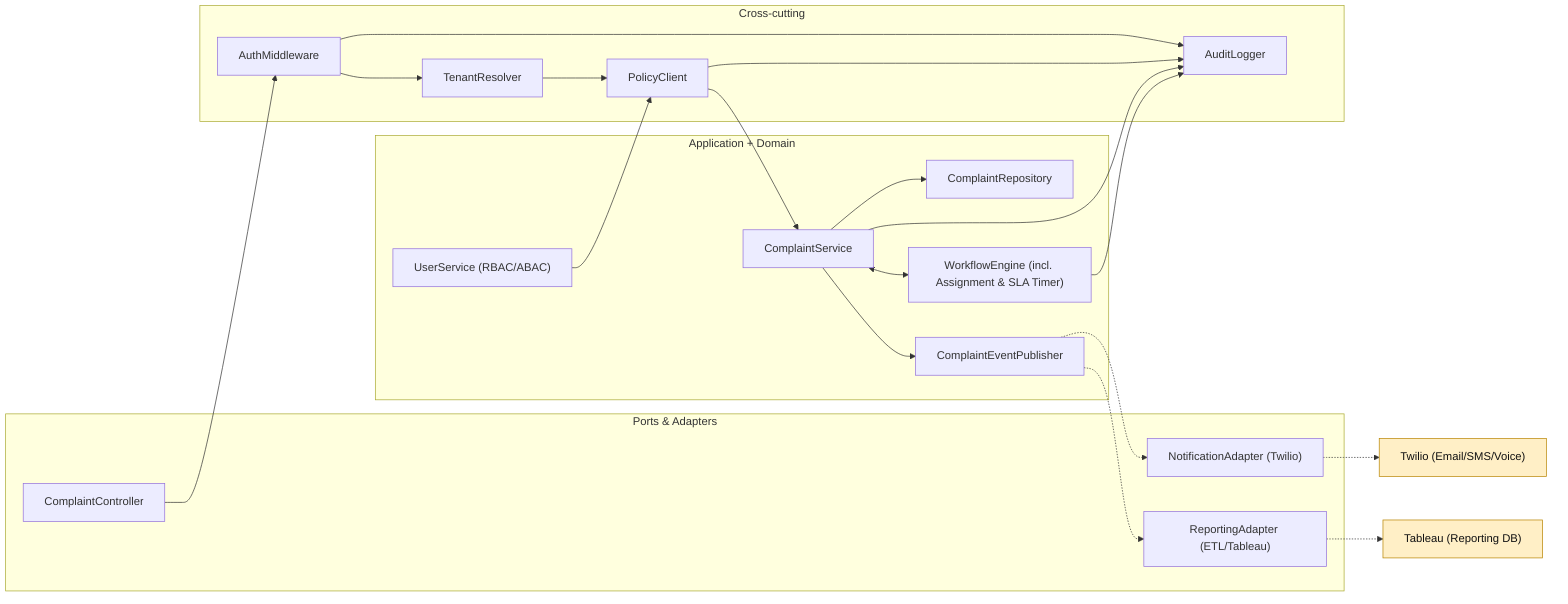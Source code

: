 flowchart LR
  %% =========================
  %% SCOPE: Inside CMS Core
  %% =========================

  %% --- Adapters (inbound + outbound) ---
  subgraph Adapters["Ports & Adapters"]
    ComplCtrl["ComplaintController"]
    NotifAdapter["NotificationAdapter (Twilio)"]
    ReportAdapter["ReportingAdapter (ETL/Tableau)"]
  end

  %% --- Cross-cutting concerns ---
  subgraph CrossCutting["Cross-cutting"]
    AuthMW["AuthMiddleware"]
    TenantRes["TenantResolver"]
    PolicyCli["PolicyClient"]
    AuditLog["AuditLogger"]
  end

  %% --- Application/Domain services ---
  subgraph DomainApp["Application + Domain"]
    ComplSvc["ComplaintService"]
    ComplRepo["ComplaintRepository"]
    ComplEvtPub["ComplaintEventPublisher"]
    UserSvc["UserService (RBAC/ABAC)"]
    FlowEng["WorkflowEngine (incl. Assignment & SLA Timer)"]
  end

  %% --- Request path (synchronous) ---
  ComplCtrl --> AuthMW --> TenantRes --> PolicyCli --> ComplSvc
  ComplSvc --> ComplRepo
  ComplSvc <--> FlowEng
  UserSvc --> PolicyCli

  %% --- Domain events (async) ---
  ComplSvc --> ComplEvtPub
  ComplEvtPub -.-> NotifAdapter
  ComplEvtPub -.-> ReportAdapter

  %% --- Cross-cutting taps ---
  AuthMW --> AuditLog
  PolicyCli --> AuditLog
  ComplSvc --> AuditLog
  FlowEng --> AuditLog

  %% --- External systems (edges of container) ---
  TwilioExt["Twilio (Email/SMS/Voice)"]:::external
  TableauExt["Tableau (Reporting DB)"]:::external

  %% Outbound adapters to externals (dashed)
  NotifAdapter -.-> TwilioExt
  ReportAdapter -.-> TableauExt

  %% --- Styling for external boxes ---
  classDef external fill:#ffefc6,stroke:#b88400,color:#111,stroke-width:1px;